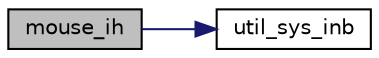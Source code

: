 digraph "mouse_ih"
{
 // LATEX_PDF_SIZE
  edge [fontname="Helvetica",fontsize="10",labelfontname="Helvetica",labelfontsize="10"];
  node [fontname="Helvetica",fontsize="10",shape=record];
  rankdir="LR";
  Node1 [label="mouse_ih",height=0.2,width=0.4,color="black", fillcolor="grey75", style="filled", fontcolor="black",tooltip="Handles mouse interrupts."];
  Node1 -> Node2 [color="midnightblue",fontsize="10",style="solid",fontname="Helvetica"];
  Node2 [label="util_sys_inb",height=0.2,width=0.4,color="black", fillcolor="white", style="filled",URL="$utils_8c.html#a79a031a8611f5b2d6afa4158e92b0fb4",tooltip="Function able read from registers."];
}
